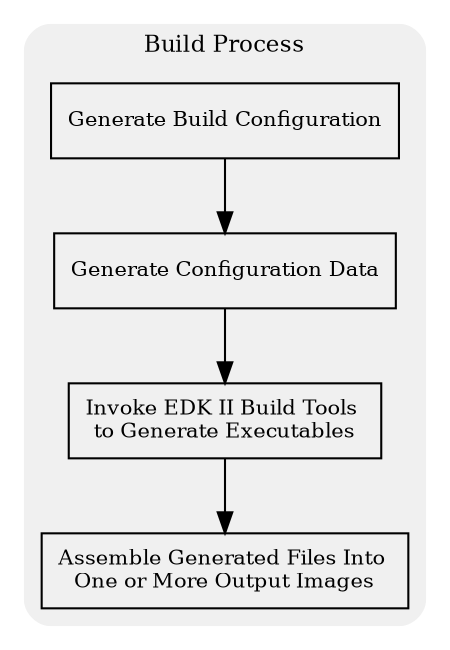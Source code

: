 digraph buildsteps {
   bgcolor="transparent";
     compound=true;
     node [fontsize=10, shape=rectangle];
     edge [fontsize=10];

     subgraph cluster_steps {
       label="Build Process"; fontsize=11;
       style="filled,rounded"; color="#F0F0F0";

       "Generate Build Configuration" -> "Generate Configuration Data" -> "Invoke EDK II Build Tools \nto Generate Executables" -> "Assemble Generated Files Into \nOne or More Output Images";

     }
}